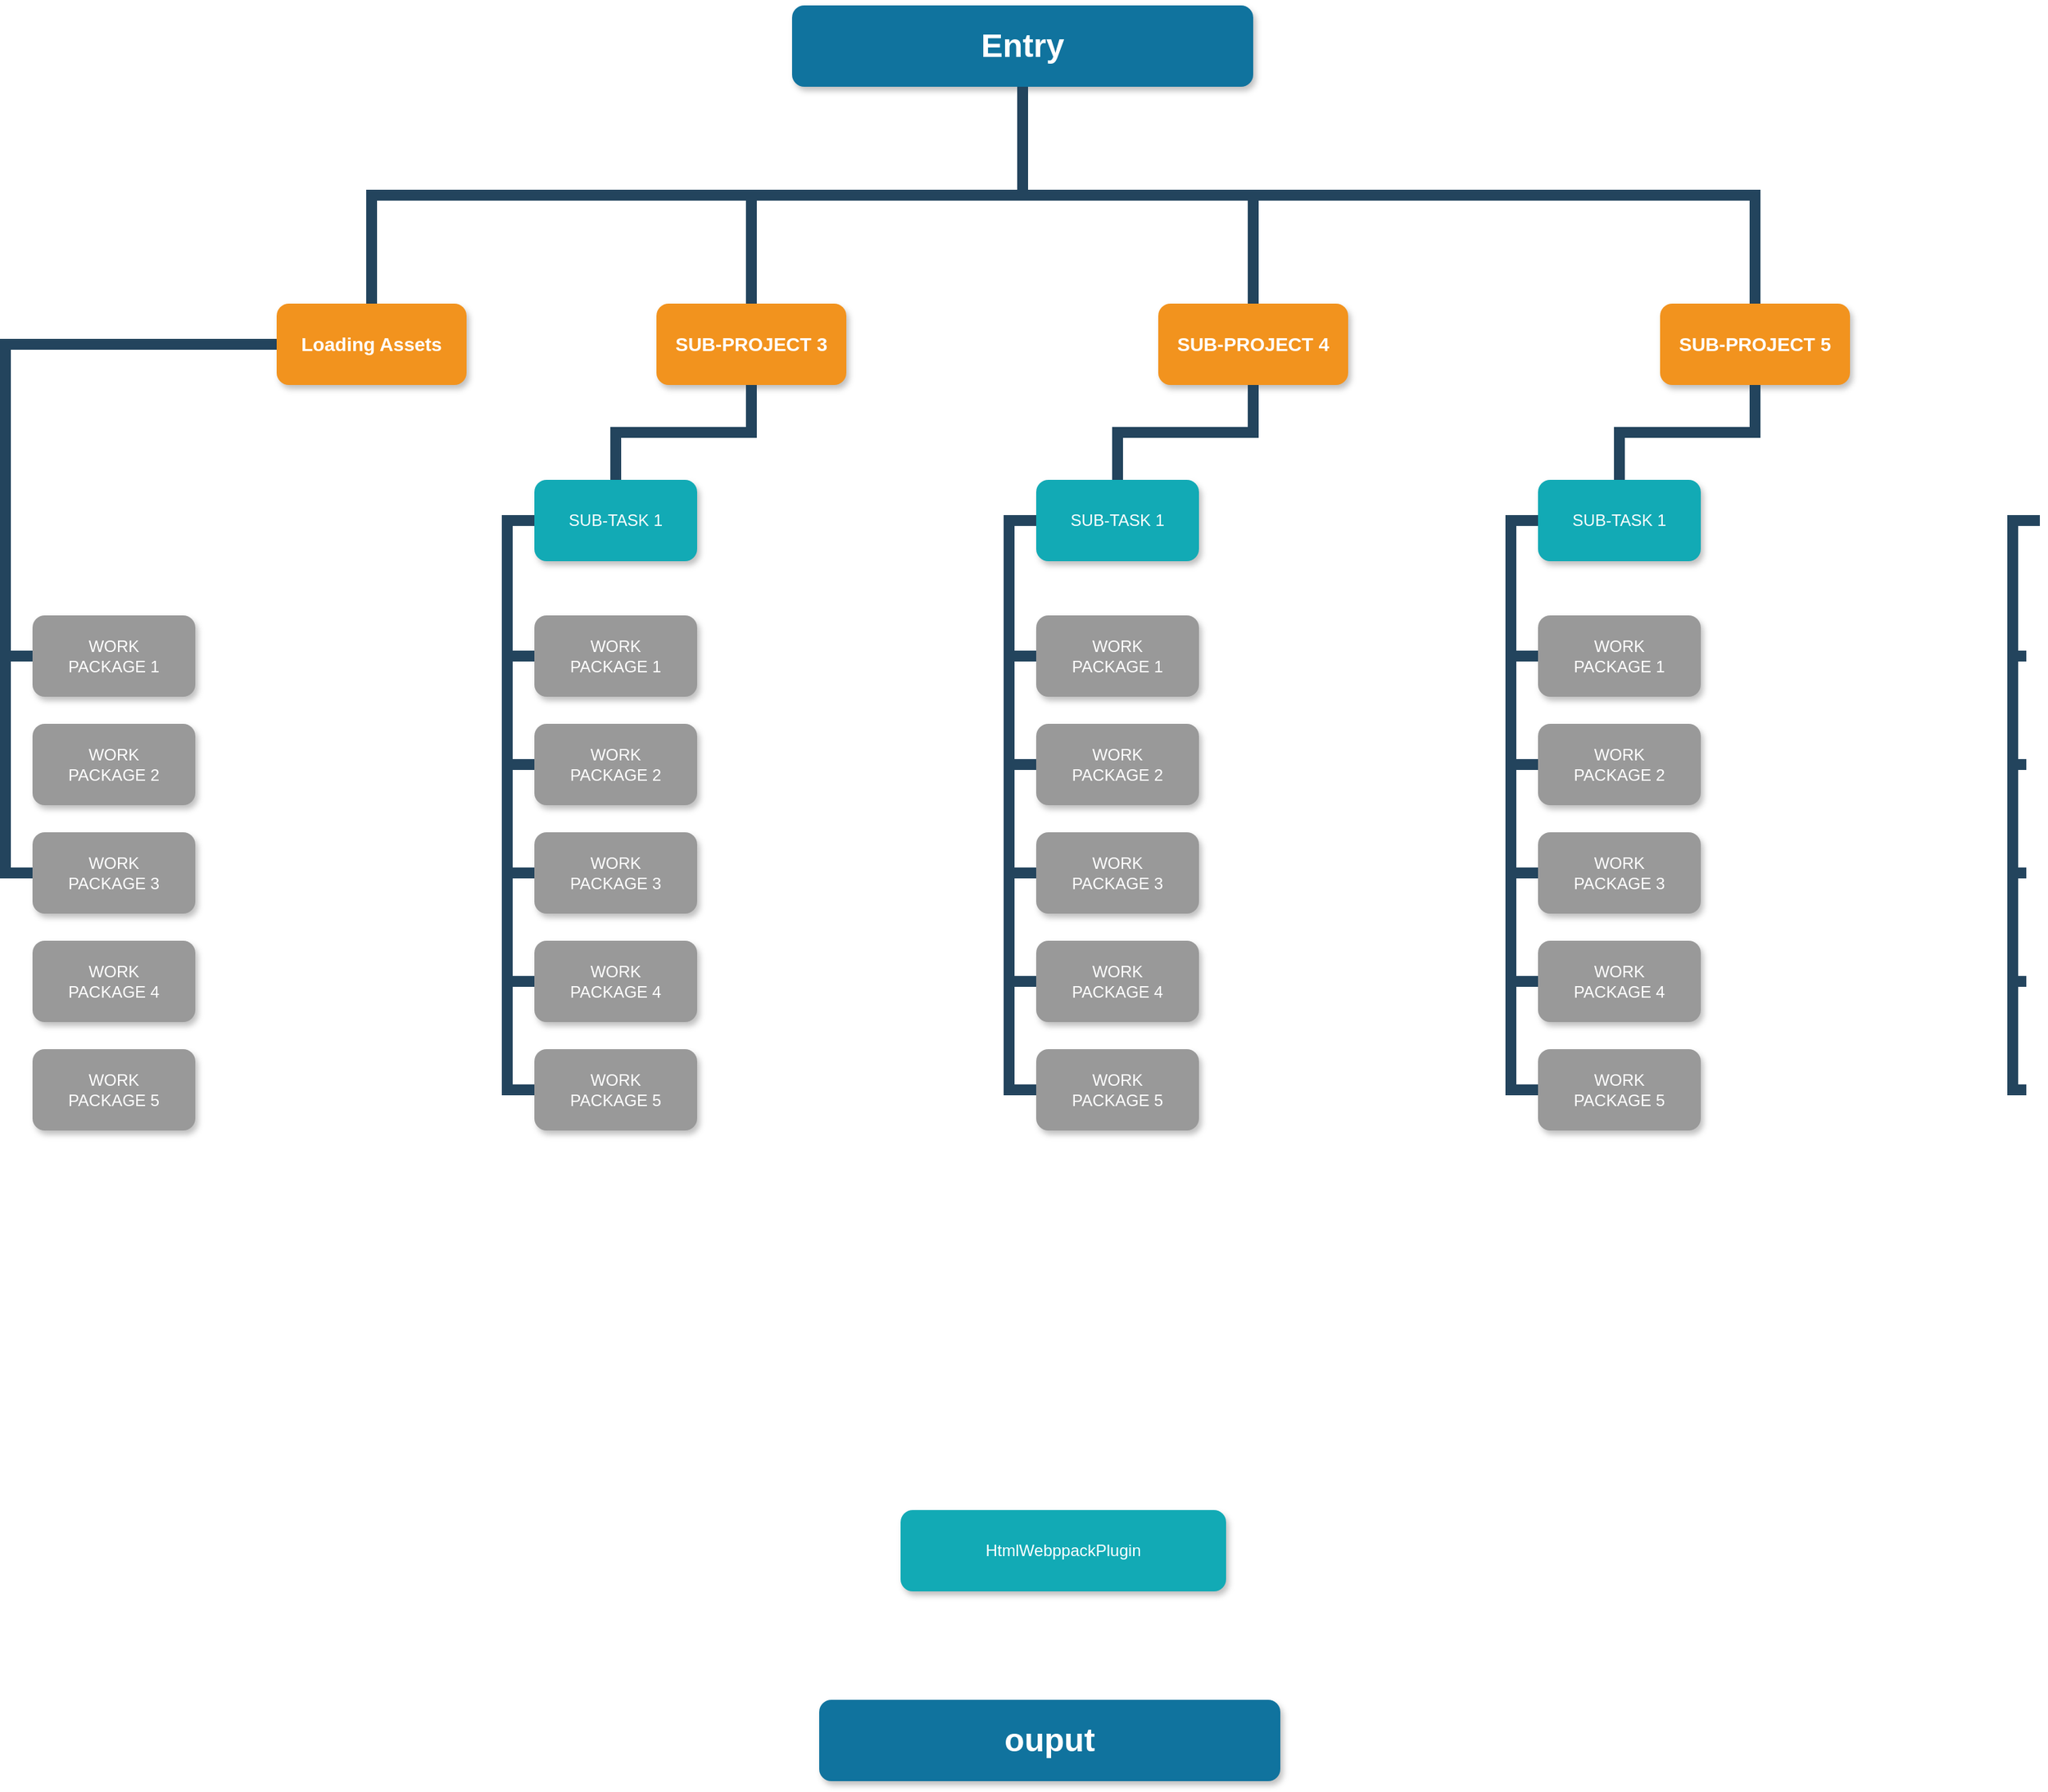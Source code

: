 <mxfile version="13.1.3">
    <diagram id="6hGFLwfOUW9BJ-s0fimq" name="Page-1">
        <mxGraphModel dx="289" dy="1459" grid="1" gridSize="10" guides="1" tooltips="1" connect="1" arrows="1" fold="1" page="0" pageScale="1" pageWidth="827" pageHeight="1169" math="0" shadow="0">
            <root>
                <mxCell id="0"/>
                <mxCell id="1" parent="0"/>
                <mxCell id="80" value="Entry" style="whiteSpace=wrap;rounded=1;shadow=1;fillColor=#10739E;strokeColor=none;fontColor=#FFFFFF;fontStyle=1;fontSize=24" vertex="1" parent="1">
                    <mxGeometry x="1280" y="-40" width="340" height="60" as="geometry"/>
                </mxCell>
                <mxCell id="82" value="Loading Assets" style="whiteSpace=wrap;rounded=1;fillColor=#F2931E;strokeColor=none;shadow=1;fontColor=#FFFFFF;fontStyle=1;fontSize=14" vertex="1" parent="1">
                    <mxGeometry x="900" y="180.0" width="140" height="60" as="geometry"/>
                </mxCell>
                <mxCell id="84" value="SUB-PROJECT 3" style="whiteSpace=wrap;rounded=1;fillColor=#F2931E;strokeColor=none;shadow=1;fontColor=#FFFFFF;fontStyle=1;fontSize=14" vertex="1" parent="1">
                    <mxGeometry x="1180" y="180.0" width="140" height="60" as="geometry"/>
                </mxCell>
                <mxCell id="85" value="SUB-PROJECT 4" style="whiteSpace=wrap;rounded=1;fillColor=#F2931E;strokeColor=none;shadow=1;fontColor=#FFFFFF;fontStyle=1;fontSize=14" vertex="1" parent="1">
                    <mxGeometry x="1550" y="180.0" width="140" height="60" as="geometry"/>
                </mxCell>
                <mxCell id="86" value="SUB-PROJECT 5" style="whiteSpace=wrap;rounded=1;fillColor=#F2931E;strokeColor=none;shadow=1;fontColor=#FFFFFF;fontStyle=1;fontSize=14" vertex="1" parent="1">
                    <mxGeometry x="1920" y="180.0" width="140" height="60" as="geometry"/>
                </mxCell>
                <mxCell id="101" value="WORK&#10;PACKAGE 1" style="whiteSpace=wrap;rounded=1;fillColor=#999999;strokeColor=none;shadow=1;fontColor=#FFFFFF;fontStyle=0" vertex="1" parent="1">
                    <mxGeometry x="720.0" y="410.0" width="120" height="60" as="geometry"/>
                </mxCell>
                <mxCell id="102" value="WORK&#10;PACKAGE 2" style="whiteSpace=wrap;rounded=1;fillColor=#999999;strokeColor=none;shadow=1;fontColor=#FFFFFF;fontStyle=0" vertex="1" parent="1">
                    <mxGeometry x="720.0" y="490.0" width="120" height="60" as="geometry"/>
                </mxCell>
                <mxCell id="103" value="WORK&#10;PACKAGE 3" style="whiteSpace=wrap;rounded=1;fillColor=#999999;strokeColor=none;shadow=1;fontColor=#FFFFFF;fontStyle=0" vertex="1" parent="1">
                    <mxGeometry x="720.0" y="570.0" width="120" height="60" as="geometry"/>
                </mxCell>
                <mxCell id="104" value="WORK&#10;PACKAGE 4" style="whiteSpace=wrap;rounded=1;fillColor=#999999;strokeColor=none;shadow=1;fontColor=#FFFFFF;fontStyle=0" vertex="1" parent="1">
                    <mxGeometry x="720" y="650.0" width="120" height="60" as="geometry"/>
                </mxCell>
                <mxCell id="105" value="WORK&#10;PACKAGE 5" style="whiteSpace=wrap;rounded=1;fillColor=#999999;strokeColor=none;shadow=1;fontColor=#FFFFFF;fontStyle=0" vertex="1" parent="1">
                    <mxGeometry x="720.0" y="730.0" width="120" height="60" as="geometry"/>
                </mxCell>
                <mxCell id="129" value="" style="edgeStyle=elbowEdgeStyle;elbow=horizontal;rounded=0;fontColor=#000000;endArrow=none;endFill=0;strokeWidth=8;strokeColor=#23445D;exitX=0;exitY=0.5;exitDx=0;exitDy=0;" edge="1" parent="1" source="82" target="103">
                    <mxGeometry width="100" height="100" relative="1" as="geometry">
                        <mxPoint x="890" y="210" as="sourcePoint"/>
                        <mxPoint x="710.0" y="600" as="targetPoint"/>
                        <Array as="points">
                            <mxPoint x="700" y="210"/>
                            <mxPoint x="700" y="320"/>
                            <mxPoint x="700" y="280"/>
                            <mxPoint x="700" y="480"/>
                        </Array>
                    </mxGeometry>
                </mxCell>
                <mxCell id="135" value="SUB-TASK 1" style="whiteSpace=wrap;rounded=1;fillColor=#12AAB5;strokeColor=none;shadow=1;fontColor=#FFFFFF;" vertex="1" parent="1">
                    <mxGeometry x="1090.0" y="310.0" width="120" height="60" as="geometry"/>
                </mxCell>
                <mxCell id="137" value="WORK&#10;PACKAGE 1" style="whiteSpace=wrap;rounded=1;fillColor=#999999;strokeColor=none;shadow=1;fontColor=#FFFFFF;fontStyle=0" vertex="1" parent="1">
                    <mxGeometry x="1090.0" y="410.0" width="120" height="60" as="geometry"/>
                </mxCell>
                <mxCell id="138" value="WORK&#10;PACKAGE 2" style="whiteSpace=wrap;rounded=1;fillColor=#999999;strokeColor=none;shadow=1;fontColor=#FFFFFF;fontStyle=0" vertex="1" parent="1">
                    <mxGeometry x="1090" y="490.0" width="120" height="60" as="geometry"/>
                </mxCell>
                <mxCell id="139" value="WORK&#10;PACKAGE 3" style="whiteSpace=wrap;rounded=1;fillColor=#999999;strokeColor=none;shadow=1;fontColor=#FFFFFF;fontStyle=0" vertex="1" parent="1">
                    <mxGeometry x="1090.0" y="570.0" width="120" height="60" as="geometry"/>
                </mxCell>
                <mxCell id="140" value="WORK&#10;PACKAGE 4" style="whiteSpace=wrap;rounded=1;fillColor=#999999;strokeColor=none;shadow=1;fontColor=#FFFFFF;fontStyle=0" vertex="1" parent="1">
                    <mxGeometry x="1090" y="650.0" width="120" height="60" as="geometry"/>
                </mxCell>
                <mxCell id="141" value="WORK&#10;PACKAGE 5" style="whiteSpace=wrap;rounded=1;fillColor=#999999;strokeColor=none;shadow=1;fontColor=#FFFFFF;fontStyle=0" vertex="1" parent="1">
                    <mxGeometry x="1090" y="730.0" width="120" height="60" as="geometry"/>
                </mxCell>
                <mxCell id="147" value="" style="edgeStyle=elbowEdgeStyle;elbow=horizontal;rounded=0;fontColor=#000000;endArrow=none;endFill=0;strokeWidth=8;strokeColor=#23445D;" edge="1" parent="1" source="135" target="137">
                    <mxGeometry width="100" height="100" relative="1" as="geometry">
                        <mxPoint x="1070" y="340.0" as="sourcePoint"/>
                        <mxPoint x="1080.0" y="440" as="targetPoint"/>
                        <Array as="points">
                            <mxPoint x="1070" y="390"/>
                        </Array>
                    </mxGeometry>
                </mxCell>
                <mxCell id="148" value="" style="edgeStyle=elbowEdgeStyle;elbow=horizontal;rounded=0;fontColor=#000000;endArrow=none;endFill=0;strokeWidth=8;strokeColor=#23445D;" edge="1" parent="1" source="135" target="138">
                    <mxGeometry width="100" height="100" relative="1" as="geometry">
                        <mxPoint x="1080" y="340" as="sourcePoint"/>
                        <mxPoint x="1080.0" y="520" as="targetPoint"/>
                        <Array as="points">
                            <mxPoint x="1070" y="430"/>
                        </Array>
                    </mxGeometry>
                </mxCell>
                <mxCell id="149" value="" style="edgeStyle=elbowEdgeStyle;elbow=horizontal;rounded=0;fontColor=#000000;endArrow=none;endFill=0;strokeWidth=8;strokeColor=#23445D;" edge="1" parent="1" source="135" target="141">
                    <mxGeometry width="100" height="100" relative="1" as="geometry">
                        <mxPoint x="1080" y="340" as="sourcePoint"/>
                        <mxPoint x="1080" y="760" as="targetPoint"/>
                        <Array as="points">
                            <mxPoint x="1070" y="560"/>
                        </Array>
                    </mxGeometry>
                </mxCell>
                <mxCell id="150" value="" style="edgeStyle=elbowEdgeStyle;elbow=horizontal;rounded=0;fontColor=#000000;endArrow=none;endFill=0;strokeWidth=8;strokeColor=#23445D;" edge="1" parent="1" source="135" target="140">
                    <mxGeometry width="100" height="100" relative="1" as="geometry">
                        <mxPoint x="1080" y="340" as="sourcePoint"/>
                        <mxPoint x="1080" y="680" as="targetPoint"/>
                        <Array as="points">
                            <mxPoint x="1070" y="510"/>
                        </Array>
                    </mxGeometry>
                </mxCell>
                <mxCell id="151" value="" style="edgeStyle=elbowEdgeStyle;elbow=horizontal;rounded=0;fontColor=#000000;endArrow=none;endFill=0;strokeWidth=8;strokeColor=#23445D;" edge="1" parent="1" source="135" target="139">
                    <mxGeometry width="100" height="100" relative="1" as="geometry">
                        <mxPoint x="1080" y="340" as="sourcePoint"/>
                        <mxPoint x="1080.0" y="600" as="targetPoint"/>
                        <Array as="points">
                            <mxPoint x="1070" y="480"/>
                        </Array>
                    </mxGeometry>
                </mxCell>
                <mxCell id="157" value="SUB-TASK 1" style="whiteSpace=wrap;rounded=1;fillColor=#12AAB5;strokeColor=none;shadow=1;fontColor=#FFFFFF;" vertex="1" parent="1">
                    <mxGeometry x="1460.0" y="310.0" width="120" height="60" as="geometry"/>
                </mxCell>
                <mxCell id="159" value="WORK&#10;PACKAGE 1" style="whiteSpace=wrap;rounded=1;fillColor=#999999;strokeColor=none;shadow=1;fontColor=#FFFFFF;fontStyle=0" vertex="1" parent="1">
                    <mxGeometry x="1460.0" y="410.0" width="120" height="60" as="geometry"/>
                </mxCell>
                <mxCell id="160" value="WORK&#10;PACKAGE 2" style="whiteSpace=wrap;rounded=1;fillColor=#999999;strokeColor=none;shadow=1;fontColor=#FFFFFF;fontStyle=0" vertex="1" parent="1">
                    <mxGeometry x="1460" y="490.0" width="120" height="60" as="geometry"/>
                </mxCell>
                <mxCell id="161" value="WORK&#10;PACKAGE 3" style="whiteSpace=wrap;rounded=1;fillColor=#999999;strokeColor=none;shadow=1;fontColor=#FFFFFF;fontStyle=0" vertex="1" parent="1">
                    <mxGeometry x="1460.0" y="570.0" width="120" height="60" as="geometry"/>
                </mxCell>
                <mxCell id="162" value="WORK&#10;PACKAGE 4" style="whiteSpace=wrap;rounded=1;fillColor=#999999;strokeColor=none;shadow=1;fontColor=#FFFFFF;fontStyle=0" vertex="1" parent="1">
                    <mxGeometry x="1460" y="650.0" width="120" height="60" as="geometry"/>
                </mxCell>
                <mxCell id="163" value="WORK&#10;PACKAGE 5" style="whiteSpace=wrap;rounded=1;fillColor=#999999;strokeColor=none;shadow=1;fontColor=#FFFFFF;fontStyle=0" vertex="1" parent="1">
                    <mxGeometry x="1460" y="730.0" width="120" height="60" as="geometry"/>
                </mxCell>
                <mxCell id="169" value="" style="edgeStyle=elbowEdgeStyle;elbow=horizontal;rounded=0;fontColor=#000000;endArrow=none;endFill=0;strokeWidth=8;strokeColor=#23445D;" edge="1" parent="1" source="157" target="159">
                    <mxGeometry width="100" height="100" relative="1" as="geometry">
                        <mxPoint x="1440" y="340.0" as="sourcePoint"/>
                        <mxPoint x="1450.0" y="440.0" as="targetPoint"/>
                        <Array as="points">
                            <mxPoint x="1440" y="390.0"/>
                        </Array>
                    </mxGeometry>
                </mxCell>
                <mxCell id="170" value="" style="edgeStyle=elbowEdgeStyle;elbow=horizontal;rounded=0;fontColor=#000000;endArrow=none;endFill=0;strokeWidth=8;strokeColor=#23445D;" edge="1" parent="1" source="157" target="160">
                    <mxGeometry width="100" height="100" relative="1" as="geometry">
                        <mxPoint x="1450" y="340.0" as="sourcePoint"/>
                        <mxPoint x="1450.0" y="520.0" as="targetPoint"/>
                        <Array as="points">
                            <mxPoint x="1440" y="430.0"/>
                        </Array>
                    </mxGeometry>
                </mxCell>
                <mxCell id="171" value="" style="edgeStyle=elbowEdgeStyle;elbow=horizontal;rounded=0;fontColor=#000000;endArrow=none;endFill=0;strokeWidth=8;strokeColor=#23445D;" edge="1" parent="1" source="157" target="163">
                    <mxGeometry width="100" height="100" relative="1" as="geometry">
                        <mxPoint x="1450" y="340.0" as="sourcePoint"/>
                        <mxPoint x="1450" y="760.0" as="targetPoint"/>
                        <Array as="points">
                            <mxPoint x="1440" y="560.0"/>
                        </Array>
                    </mxGeometry>
                </mxCell>
                <mxCell id="172" value="" style="edgeStyle=elbowEdgeStyle;elbow=horizontal;rounded=0;fontColor=#000000;endArrow=none;endFill=0;strokeWidth=8;strokeColor=#23445D;" edge="1" parent="1" source="157" target="162">
                    <mxGeometry width="100" height="100" relative="1" as="geometry">
                        <mxPoint x="1450" y="340.0" as="sourcePoint"/>
                        <mxPoint x="1450" y="680.0" as="targetPoint"/>
                        <Array as="points">
                            <mxPoint x="1440" y="510.0"/>
                        </Array>
                    </mxGeometry>
                </mxCell>
                <mxCell id="173" value="" style="edgeStyle=elbowEdgeStyle;elbow=horizontal;rounded=0;fontColor=#000000;endArrow=none;endFill=0;strokeWidth=8;strokeColor=#23445D;" edge="1" parent="1" source="157" target="161">
                    <mxGeometry width="100" height="100" relative="1" as="geometry">
                        <mxPoint x="1450" y="340.0" as="sourcePoint"/>
                        <mxPoint x="1450.0" y="600.0" as="targetPoint"/>
                        <Array as="points">
                            <mxPoint x="1440" y="480.0"/>
                        </Array>
                    </mxGeometry>
                </mxCell>
                <mxCell id="179" value="SUB-TASK 1" style="whiteSpace=wrap;rounded=1;fillColor=#12AAB5;strokeColor=none;shadow=1;fontColor=#FFFFFF;" vertex="1" parent="1">
                    <mxGeometry x="1830.0" y="310.0" width="120" height="60" as="geometry"/>
                </mxCell>
                <mxCell id="181" value="WORK&#10;PACKAGE 1" style="whiteSpace=wrap;rounded=1;fillColor=#999999;strokeColor=none;shadow=1;fontColor=#FFFFFF;fontStyle=0" vertex="1" parent="1">
                    <mxGeometry x="1830.0" y="410.0" width="120" height="60" as="geometry"/>
                </mxCell>
                <mxCell id="182" value="WORK&#10;PACKAGE 2" style="whiteSpace=wrap;rounded=1;fillColor=#999999;strokeColor=none;shadow=1;fontColor=#FFFFFF;fontStyle=0" vertex="1" parent="1">
                    <mxGeometry x="1830" y="490.0" width="120" height="60" as="geometry"/>
                </mxCell>
                <mxCell id="183" value="WORK&#10;PACKAGE 3" style="whiteSpace=wrap;rounded=1;fillColor=#999999;strokeColor=none;shadow=1;fontColor=#FFFFFF;fontStyle=0" vertex="1" parent="1">
                    <mxGeometry x="1830.0" y="570.0" width="120" height="60" as="geometry"/>
                </mxCell>
                <mxCell id="184" value="WORK&#10;PACKAGE 4" style="whiteSpace=wrap;rounded=1;fillColor=#999999;strokeColor=none;shadow=1;fontColor=#FFFFFF;fontStyle=0" vertex="1" parent="1">
                    <mxGeometry x="1830" y="650.0" width="120" height="60" as="geometry"/>
                </mxCell>
                <mxCell id="185" value="WORK&#10;PACKAGE 5" style="whiteSpace=wrap;rounded=1;fillColor=#999999;strokeColor=none;shadow=1;fontColor=#FFFFFF;fontStyle=0" vertex="1" parent="1">
                    <mxGeometry x="1830" y="730.0" width="120" height="60" as="geometry"/>
                </mxCell>
                <mxCell id="191" value="" style="edgeStyle=elbowEdgeStyle;elbow=horizontal;rounded=0;fontColor=#000000;endArrow=none;endFill=0;strokeWidth=8;strokeColor=#23445D;" edge="1" parent="1" source="179" target="181">
                    <mxGeometry width="100" height="100" relative="1" as="geometry">
                        <mxPoint x="1810" y="340.0" as="sourcePoint"/>
                        <mxPoint x="1820.0" y="440.0" as="targetPoint"/>
                        <Array as="points">
                            <mxPoint x="1810" y="390.0"/>
                        </Array>
                    </mxGeometry>
                </mxCell>
                <mxCell id="192" value="" style="edgeStyle=elbowEdgeStyle;elbow=horizontal;rounded=0;fontColor=#000000;endArrow=none;endFill=0;strokeWidth=8;strokeColor=#23445D;" edge="1" parent="1" source="179" target="182">
                    <mxGeometry width="100" height="100" relative="1" as="geometry">
                        <mxPoint x="1820" y="340.0" as="sourcePoint"/>
                        <mxPoint x="1820.0" y="520.0" as="targetPoint"/>
                        <Array as="points">
                            <mxPoint x="1810" y="430.0"/>
                        </Array>
                    </mxGeometry>
                </mxCell>
                <mxCell id="193" value="" style="edgeStyle=elbowEdgeStyle;elbow=horizontal;rounded=0;fontColor=#000000;endArrow=none;endFill=0;strokeWidth=8;strokeColor=#23445D;" edge="1" parent="1" source="179" target="185">
                    <mxGeometry width="100" height="100" relative="1" as="geometry">
                        <mxPoint x="1820" y="340.0" as="sourcePoint"/>
                        <mxPoint x="1820" y="760.0" as="targetPoint"/>
                        <Array as="points">
                            <mxPoint x="1810" y="560.0"/>
                        </Array>
                    </mxGeometry>
                </mxCell>
                <mxCell id="194" value="" style="edgeStyle=elbowEdgeStyle;elbow=horizontal;rounded=0;fontColor=#000000;endArrow=none;endFill=0;strokeWidth=8;strokeColor=#23445D;" edge="1" parent="1" source="179" target="184">
                    <mxGeometry width="100" height="100" relative="1" as="geometry">
                        <mxPoint x="1820" y="340.0" as="sourcePoint"/>
                        <mxPoint x="1820" y="680.0" as="targetPoint"/>
                        <Array as="points">
                            <mxPoint x="1810" y="510.0"/>
                        </Array>
                    </mxGeometry>
                </mxCell>
                <mxCell id="195" value="" style="edgeStyle=elbowEdgeStyle;elbow=horizontal;rounded=0;fontColor=#000000;endArrow=none;endFill=0;strokeWidth=8;strokeColor=#23445D;" edge="1" parent="1" source="179" target="183">
                    <mxGeometry width="100" height="100" relative="1" as="geometry">
                        <mxPoint x="1820" y="340.0" as="sourcePoint"/>
                        <mxPoint x="1820.0" y="600.0" as="targetPoint"/>
                        <Array as="points">
                            <mxPoint x="1810" y="480.0"/>
                        </Array>
                    </mxGeometry>
                </mxCell>
                <mxCell id="213" value="" style="edgeStyle=elbowEdgeStyle;elbow=horizontal;rounded=0;fontColor=#000000;endArrow=none;endFill=0;strokeWidth=8;strokeColor=#23445D;" edge="1" parent="1" target="203">
                    <mxGeometry width="100" height="100" relative="1" as="geometry">
                        <mxPoint x="2200" y="340.0" as="sourcePoint"/>
                        <mxPoint x="2190.0" y="440.0" as="targetPoint"/>
                        <Array as="points">
                            <mxPoint x="2180" y="390.0"/>
                        </Array>
                    </mxGeometry>
                </mxCell>
                <mxCell id="214" value="" style="edgeStyle=elbowEdgeStyle;elbow=horizontal;rounded=0;fontColor=#000000;endArrow=none;endFill=0;strokeWidth=8;strokeColor=#23445D;" edge="1" parent="1" target="204">
                    <mxGeometry width="100" height="100" relative="1" as="geometry">
                        <mxPoint x="2200" y="340.0" as="sourcePoint"/>
                        <mxPoint x="2190" y="520.0" as="targetPoint"/>
                        <Array as="points">
                            <mxPoint x="2180" y="430.0"/>
                        </Array>
                    </mxGeometry>
                </mxCell>
                <mxCell id="215" value="" style="edgeStyle=elbowEdgeStyle;elbow=horizontal;rounded=0;fontColor=#000000;endArrow=none;endFill=0;strokeWidth=8;strokeColor=#23445D;" edge="1" parent="1" target="207">
                    <mxGeometry width="100" height="100" relative="1" as="geometry">
                        <mxPoint x="2200" y="340.0" as="sourcePoint"/>
                        <mxPoint x="2190" y="760.0" as="targetPoint"/>
                        <Array as="points">
                            <mxPoint x="2180" y="560.0"/>
                        </Array>
                    </mxGeometry>
                </mxCell>
                <mxCell id="216" value="" style="edgeStyle=elbowEdgeStyle;elbow=horizontal;rounded=0;fontColor=#000000;endArrow=none;endFill=0;strokeWidth=8;strokeColor=#23445D;" edge="1" parent="1" target="206">
                    <mxGeometry width="100" height="100" relative="1" as="geometry">
                        <mxPoint x="2200" y="340.0" as="sourcePoint"/>
                        <mxPoint x="2190" y="680.0" as="targetPoint"/>
                        <Array as="points">
                            <mxPoint x="2180" y="510.0"/>
                        </Array>
                    </mxGeometry>
                </mxCell>
                <mxCell id="217" value="" style="edgeStyle=elbowEdgeStyle;elbow=horizontal;rounded=0;fontColor=#000000;endArrow=none;endFill=0;strokeWidth=8;strokeColor=#23445D;" edge="1" parent="1" target="205">
                    <mxGeometry width="100" height="100" relative="1" as="geometry">
                        <mxPoint x="2200" y="340.0" as="sourcePoint"/>
                        <mxPoint x="2190" y="600.0" as="targetPoint"/>
                        <Array as="points">
                            <mxPoint x="2180" y="480.0"/>
                        </Array>
                    </mxGeometry>
                </mxCell>
                <mxCell id="223" value="" style="edgeStyle=elbowEdgeStyle;elbow=vertical;rounded=0;fontColor=#000000;endArrow=none;endFill=0;strokeWidth=8;strokeColor=#23445D;" edge="1" parent="1" source="84" target="135">
                    <mxGeometry width="100" height="100" relative="1" as="geometry">
                        <mxPoint x="1060" y="280" as="sourcePoint"/>
                        <mxPoint x="1160" y="180" as="targetPoint"/>
                    </mxGeometry>
                </mxCell>
                <mxCell id="225" value="" style="edgeStyle=elbowEdgeStyle;elbow=vertical;rounded=0;fontColor=#000000;endArrow=none;endFill=0;strokeWidth=8;strokeColor=#23445D;" edge="1" parent="1" source="85" target="157">
                    <mxGeometry width="100" height="100" relative="1" as="geometry">
                        <mxPoint x="1620" y="310" as="sourcePoint"/>
                        <mxPoint x="1520" y="200" as="targetPoint"/>
                    </mxGeometry>
                </mxCell>
                <mxCell id="227" value="" style="edgeStyle=elbowEdgeStyle;elbow=vertical;rounded=0;fontColor=#000000;endArrow=none;endFill=0;strokeWidth=8;strokeColor=#23445D;" edge="1" parent="1" source="86" target="179">
                    <mxGeometry width="100" height="100" relative="1" as="geometry">
                        <mxPoint x="1830" y="300" as="sourcePoint"/>
                        <mxPoint x="1930" y="200" as="targetPoint"/>
                    </mxGeometry>
                </mxCell>
                <mxCell id="232" value="" style="edgeStyle=elbowEdgeStyle;elbow=vertical;rounded=0;fontColor=#000000;endArrow=none;endFill=0;strokeWidth=8;strokeColor=#23445D;" edge="1" parent="1" source="80" target="82">
                    <mxGeometry width="100" height="100" relative="1" as="geometry">
                        <mxPoint x="830" y="160" as="sourcePoint"/>
                        <mxPoint x="930" y="60" as="targetPoint"/>
                    </mxGeometry>
                </mxCell>
                <mxCell id="233" value="" style="edgeStyle=elbowEdgeStyle;elbow=vertical;rounded=0;fontColor=#000000;endArrow=none;endFill=0;strokeWidth=8;strokeColor=#23445D;" edge="1" parent="1" source="80" target="84">
                    <mxGeometry width="100" height="100" relative="1" as="geometry">
                        <mxPoint x="840" y="170" as="sourcePoint"/>
                        <mxPoint x="940" y="70" as="targetPoint"/>
                    </mxGeometry>
                </mxCell>
                <mxCell id="234" value="" style="edgeStyle=elbowEdgeStyle;elbow=vertical;rounded=0;fontColor=#000000;endArrow=none;endFill=0;strokeWidth=8;strokeColor=#23445D;" edge="1" parent="1" source="80" target="85">
                    <mxGeometry width="100" height="100" relative="1" as="geometry">
                        <mxPoint x="850" y="180" as="sourcePoint"/>
                        <mxPoint x="950" y="80" as="targetPoint"/>
                    </mxGeometry>
                </mxCell>
                <mxCell id="235" value="" style="edgeStyle=elbowEdgeStyle;elbow=vertical;rounded=0;fontColor=#000000;endArrow=none;endFill=0;strokeWidth=8;strokeColor=#23445D;" edge="1" parent="1" source="80" target="86">
                    <mxGeometry width="100" height="100" relative="1" as="geometry">
                        <mxPoint x="860" y="190" as="sourcePoint"/>
                        <mxPoint x="960" y="90" as="targetPoint"/>
                    </mxGeometry>
                </mxCell>
                <mxCell id="237" value="ouput" style="whiteSpace=wrap;rounded=1;shadow=1;fillColor=#10739E;strokeColor=none;fontColor=#FFFFFF;fontStyle=1;fontSize=24" vertex="1" parent="1">
                    <mxGeometry x="1300" y="1210" width="340" height="60" as="geometry"/>
                </mxCell>
                <mxCell id="239" value="HtmlWebppackPlugin" style="whiteSpace=wrap;rounded=1;fillColor=#12AAB5;strokeColor=none;shadow=1;fontColor=#FFFFFF;" vertex="1" parent="1">
                    <mxGeometry x="1360" y="1070" width="240" height="60" as="geometry"/>
                </mxCell>
                <mxCell id="244" value="" style="edgeStyle=elbowEdgeStyle;elbow=horizontal;rounded=0;fontColor=#000000;endArrow=none;endFill=0;strokeWidth=8;strokeColor=#23445D;entryX=0;entryY=0.5;entryDx=0;entryDy=0;" edge="1" parent="1" target="101">
                    <mxGeometry width="100" height="100" relative="1" as="geometry">
                        <mxPoint x="890" y="210" as="sourcePoint"/>
                        <mxPoint x="730.0" y="610" as="targetPoint"/>
                        <Array as="points">
                            <mxPoint x="700" y="310"/>
                            <mxPoint x="710" y="220"/>
                            <mxPoint x="710" y="330"/>
                            <mxPoint x="710" y="290"/>
                            <mxPoint x="710" y="490"/>
                        </Array>
                    </mxGeometry>
                </mxCell>
            </root>
        </mxGraphModel>
    </diagram>
</mxfile>